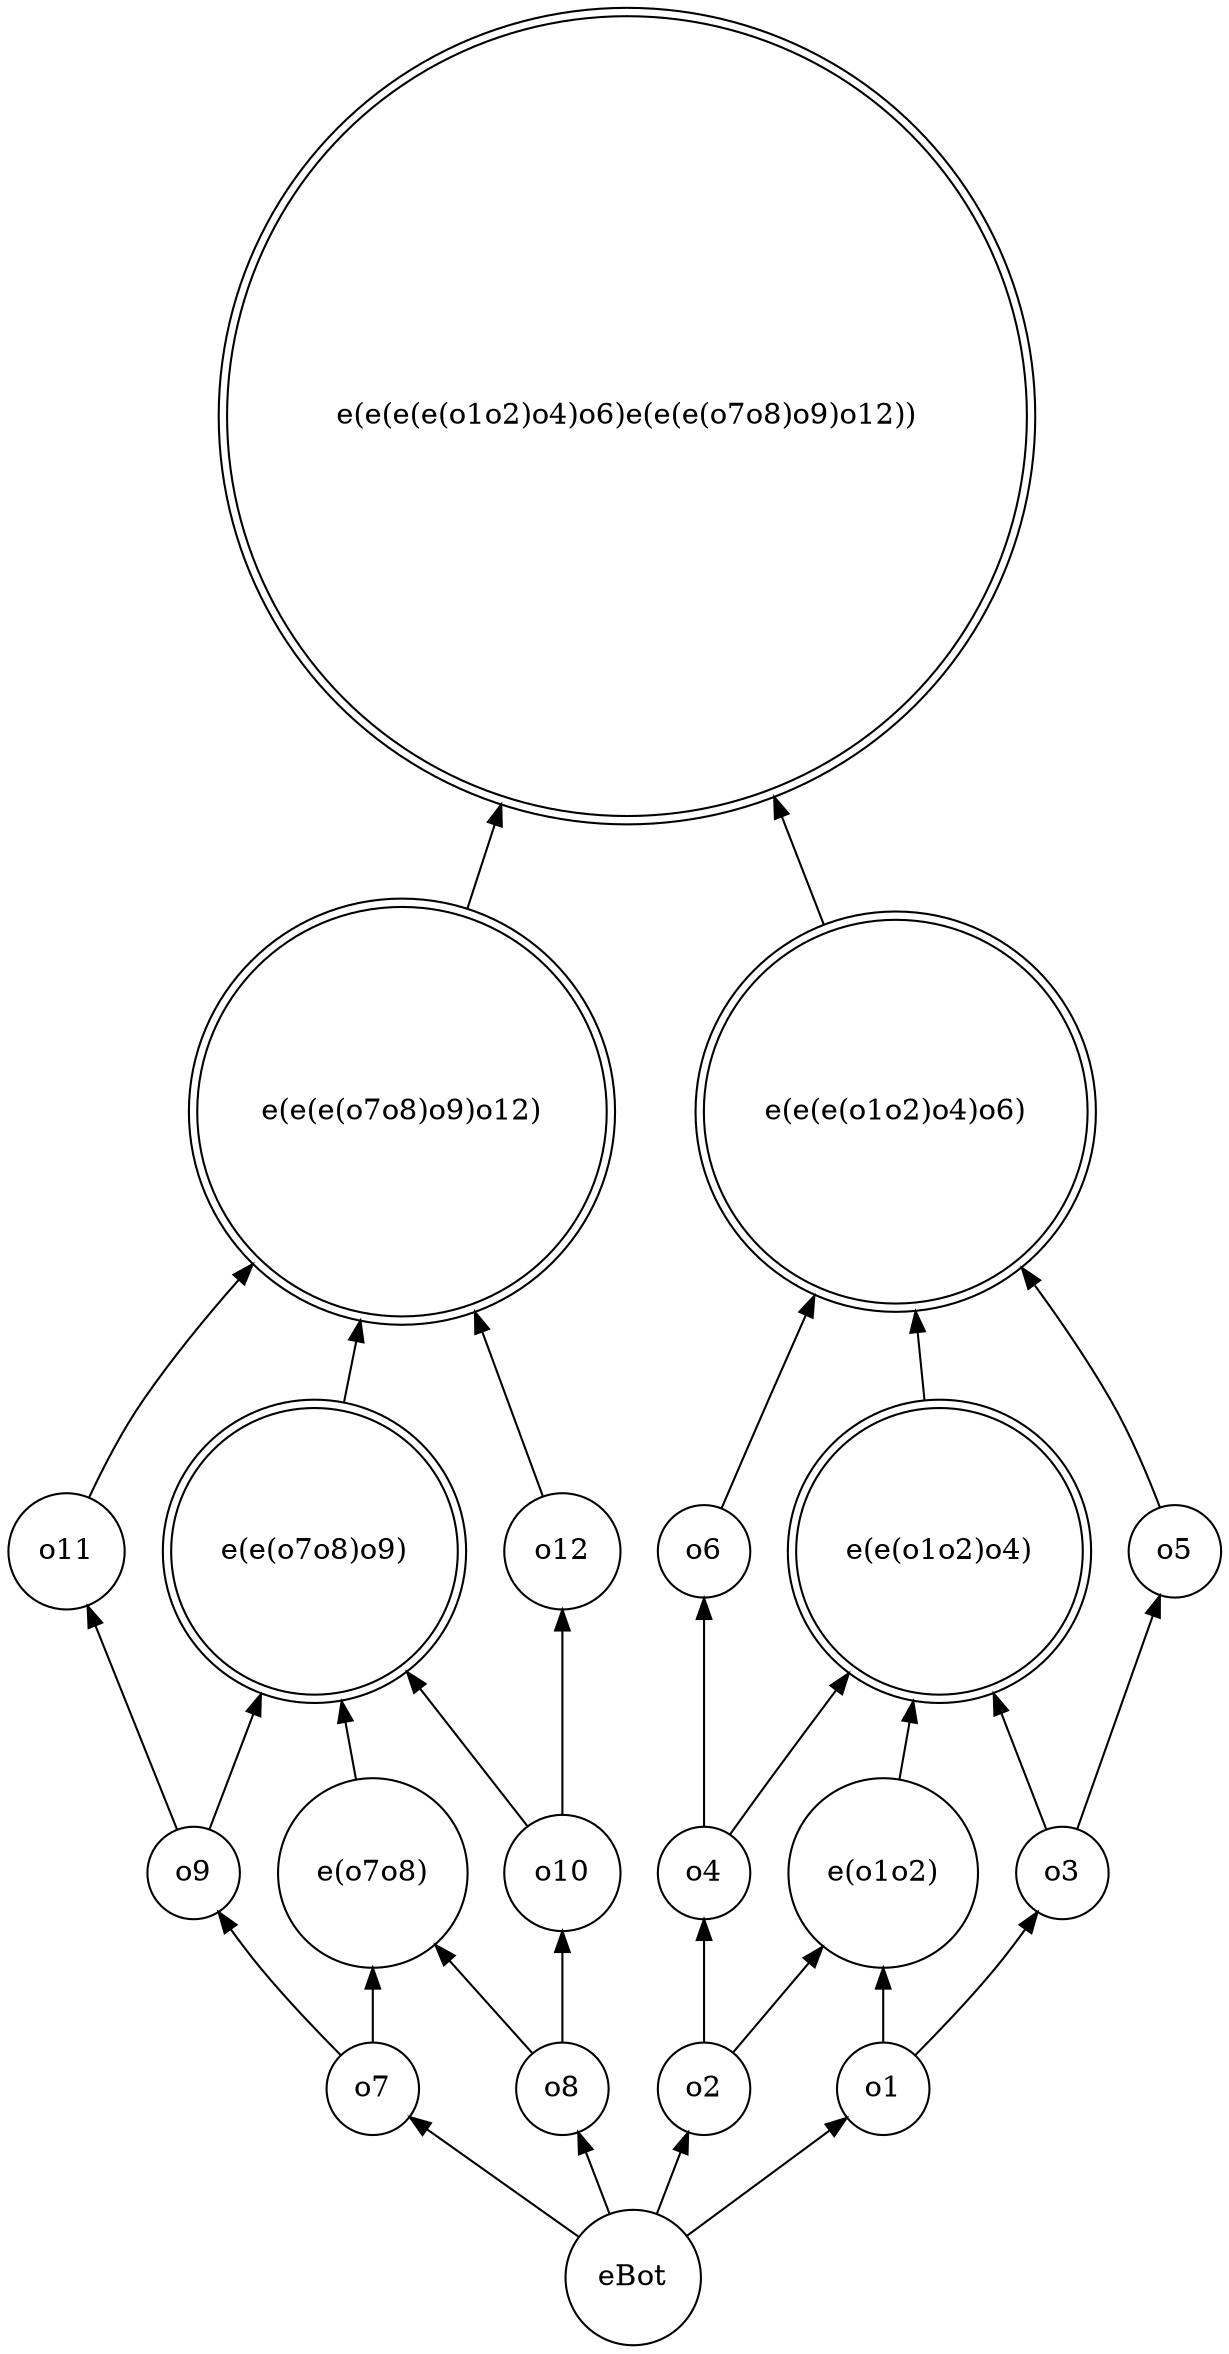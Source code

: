 strict digraph cla_v4_df {
	rankdir=BT
	o4 [shape=circle]
	"e(e(e(e(o1o2)o4)o6)e(e(e(o7o8)o9)o12))" [shape=doublecircle]
	"e(e(e(o7o8)o9)o12)" [shape=doublecircle]
	o3 [shape=circle]
	o6 [shape=circle]
	"e(o1o2)" [shape=circle]
	eBot [shape=circle]
	o11 [shape=circle]
	o7 [shape=circle]
	o12 [shape=circle]
	"e(e(e(o1o2)o4)o6)" [shape=doublecircle]
	o5 [shape=circle]
	o10 [shape=circle]
	o2 [shape=circle]
	o9 [shape=circle]
	"e(e(o1o2)o4)" [shape=doublecircle]
	o1 [shape=circle]
	o8 [shape=circle]
	"e(o7o8)" [shape=circle]
	"e(e(o7o8)o9)" [shape=doublecircle]
	o2 -> o4
	"e(e(e(o1o2)o4)o6)" -> "e(e(e(e(o1o2)o4)o6)e(e(e(o7o8)o9)o12))"
	"e(e(e(o7o8)o9)o12)" -> "e(e(e(e(o1o2)o4)o6)e(e(e(o7o8)o9)o12))"
	"e(e(o7o8)o9)" -> "e(e(e(o7o8)o9)o12)"
	o11 -> "e(e(e(o7o8)o9)o12)"
	o12 -> "e(e(e(o7o8)o9)o12)"
	o1 -> o3
	o4 -> o6
	o2 -> "e(o1o2)"
	o1 -> "e(o1o2)"
	o9 -> o11
	eBot -> o7
	o10 -> o12
	o5 -> "e(e(e(o1o2)o4)o6)"
	"e(e(o1o2)o4)" -> "e(e(e(o1o2)o4)o6)"
	o6 -> "e(e(e(o1o2)o4)o6)"
	o3 -> o5
	o8 -> o10
	eBot -> o2
	o7 -> o9
	o4 -> "e(e(o1o2)o4)"
	"e(o1o2)" -> "e(e(o1o2)o4)"
	o3 -> "e(e(o1o2)o4)"
	eBot -> o1
	eBot -> o8
	o8 -> "e(o7o8)"
	o7 -> "e(o7o8)"
	"e(o7o8)" -> "e(e(o7o8)o9)"
	o9 -> "e(e(o7o8)o9)"
	o10 -> "e(e(o7o8)o9)"
}
